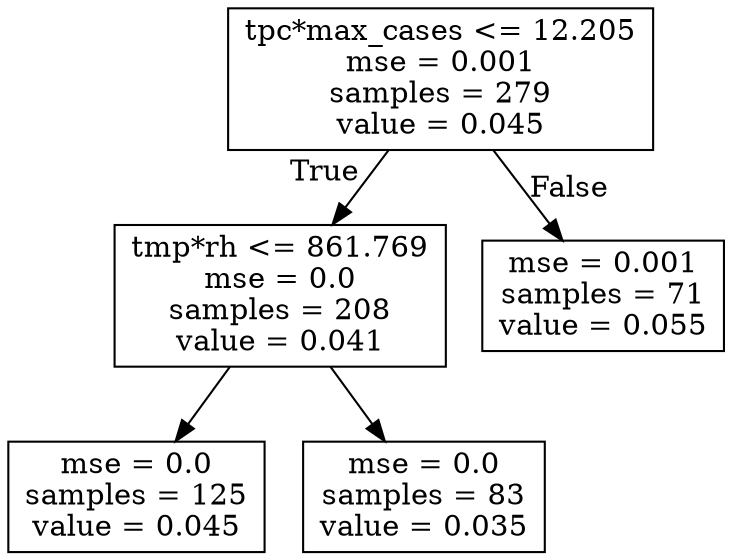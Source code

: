 digraph Tree {
node [shape=box] ;
0 [label="tpc*max_cases <= 12.205\nmse = 0.001\nsamples = 279\nvalue = 0.045"] ;
1 [label="tmp*rh <= 861.769\nmse = 0.0\nsamples = 208\nvalue = 0.041"] ;
0 -> 1 [labeldistance=2.5, labelangle=45, headlabel="True"] ;
2 [label="mse = 0.0\nsamples = 125\nvalue = 0.045"] ;
1 -> 2 ;
3 [label="mse = 0.0\nsamples = 83\nvalue = 0.035"] ;
1 -> 3 ;
4 [label="mse = 0.001\nsamples = 71\nvalue = 0.055"] ;
0 -> 4 [labeldistance=2.5, labelangle=-45, headlabel="False"] ;
}